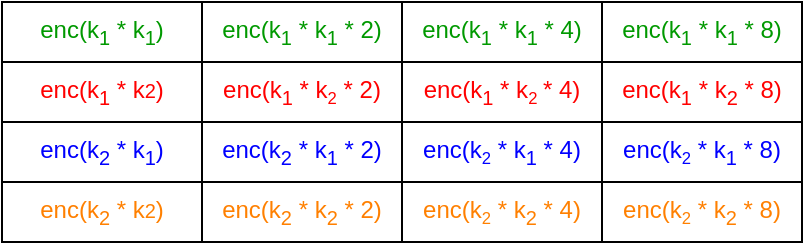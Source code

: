 <mxfile version="13.2.5" type="device"><diagram id="5NnqT1EZYqHOZt8z9zQD" name="Page-1"><mxGraphModel dx="1350" dy="816" grid="1" gridSize="10" guides="1" tooltips="1" connect="1" arrows="1" fold="1" page="1" pageScale="1" pageWidth="827" pageHeight="1169" math="0" shadow="0"><root><mxCell id="0"/><mxCell id="1" parent="0"/><mxCell id="McAVp4UQRuEwwfKjE16a-1" value="&lt;font color=&quot;#009900&quot;&gt;enc(k&lt;sub&gt;1&lt;/sub&gt;&amp;nbsp;* k&lt;sub&gt;1&lt;/sub&gt;)&lt;/font&gt;" style="rounded=0;whiteSpace=wrap;html=1;" vertex="1" parent="1"><mxGeometry x="160" y="280" width="100" height="30" as="geometry"/></mxCell><mxCell id="McAVp4UQRuEwwfKjE16a-2" value="&lt;font color=&quot;#009900&quot;&gt;enc(k&lt;sub&gt;1&lt;/sub&gt;&amp;nbsp;* k&lt;sub&gt;1&lt;/sub&gt;&amp;nbsp;* 2)&lt;/font&gt;" style="rounded=0;whiteSpace=wrap;html=1;" vertex="1" parent="1"><mxGeometry x="260" y="280" width="100" height="30" as="geometry"/></mxCell><mxCell id="McAVp4UQRuEwwfKjE16a-3" value="&lt;font color=&quot;#009900&quot;&gt;enc(k&lt;sub&gt;1&lt;/sub&gt;&amp;nbsp;* k&lt;sub&gt;1&lt;/sub&gt;&amp;nbsp;* 4)&lt;/font&gt;" style="rounded=0;whiteSpace=wrap;html=1;" vertex="1" parent="1"><mxGeometry x="360" y="280" width="100" height="30" as="geometry"/></mxCell><mxCell id="McAVp4UQRuEwwfKjE16a-4" value="&lt;font color=&quot;#009900&quot;&gt;enc(k&lt;sub&gt;1&lt;/sub&gt;&amp;nbsp;* k&lt;sub&gt;1&lt;/sub&gt;&amp;nbsp;* 8)&lt;/font&gt;" style="rounded=0;whiteSpace=wrap;html=1;" vertex="1" parent="1"><mxGeometry x="460" y="280" width="100" height="30" as="geometry"/></mxCell><mxCell id="McAVp4UQRuEwwfKjE16a-5" value="&lt;font color=&quot;#ff0000&quot;&gt;enc(k&lt;sub&gt;1&lt;/sub&gt;&amp;nbsp;* k&lt;span style=&quot;font-size: 10px&quot;&gt;2&lt;/span&gt;)&lt;/font&gt;" style="rounded=0;whiteSpace=wrap;html=1;" vertex="1" parent="1"><mxGeometry x="160" y="310" width="100" height="30" as="geometry"/></mxCell><mxCell id="McAVp4UQRuEwwfKjE16a-6" value="&lt;font color=&quot;#ff0000&quot;&gt;enc(k&lt;sub&gt;1&lt;/sub&gt;&amp;nbsp;* k&lt;span style=&quot;font-size: 10px&quot;&gt;&lt;sub&gt;2&lt;/sub&gt;&lt;/span&gt;&amp;nbsp;* 2)&lt;/font&gt;" style="rounded=0;whiteSpace=wrap;html=1;" vertex="1" parent="1"><mxGeometry x="260" y="310" width="100" height="30" as="geometry"/></mxCell><mxCell id="McAVp4UQRuEwwfKjE16a-7" value="&lt;font color=&quot;#ff0000&quot;&gt;enc(k&lt;sub&gt;1&lt;/sub&gt;&amp;nbsp;* k&lt;span style=&quot;font-size: 10px&quot;&gt;&lt;sub&gt;2&lt;/sub&gt;&amp;nbsp;&lt;/span&gt;* 4)&lt;/font&gt;" style="rounded=0;whiteSpace=wrap;html=1;" vertex="1" parent="1"><mxGeometry x="360" y="310" width="100" height="30" as="geometry"/></mxCell><mxCell id="McAVp4UQRuEwwfKjE16a-8" value="&lt;font color=&quot;#ff0000&quot;&gt;enc(k&lt;sub&gt;1&lt;/sub&gt;&amp;nbsp;* k&lt;sub&gt;2&lt;/sub&gt;&amp;nbsp;* 8)&lt;/font&gt;" style="rounded=0;whiteSpace=wrap;html=1;" vertex="1" parent="1"><mxGeometry x="460" y="310" width="100" height="30" as="geometry"/></mxCell><mxCell id="McAVp4UQRuEwwfKjE16a-11" value="&lt;font color=&quot;#0000ff&quot;&gt;enc(k&lt;sub&gt;2&lt;/sub&gt;&amp;nbsp;* k&lt;sub&gt;1&lt;/sub&gt;)&lt;/font&gt;" style="rounded=0;whiteSpace=wrap;html=1;" vertex="1" parent="1"><mxGeometry x="160" y="340" width="100" height="30" as="geometry"/></mxCell><mxCell id="McAVp4UQRuEwwfKjE16a-12" value="&lt;font color=&quot;#0000ff&quot;&gt;enc(k&lt;sub&gt;2&lt;/sub&gt;&amp;nbsp;* k&lt;sub&gt;1&lt;/sub&gt;&amp;nbsp;* 2)&lt;/font&gt;" style="rounded=0;whiteSpace=wrap;html=1;" vertex="1" parent="1"><mxGeometry x="260" y="340" width="100" height="30" as="geometry"/></mxCell><mxCell id="McAVp4UQRuEwwfKjE16a-13" value="&lt;font color=&quot;#0000ff&quot;&gt;enc(k&lt;span style=&quot;font-size: 10px&quot;&gt;&lt;sub&gt;2&lt;/sub&gt;&lt;/span&gt;&amp;nbsp;* k&lt;sub&gt;1&lt;/sub&gt;&amp;nbsp;* 4)&lt;/font&gt;" style="rounded=0;whiteSpace=wrap;html=1;" vertex="1" parent="1"><mxGeometry x="360" y="340" width="100" height="30" as="geometry"/></mxCell><mxCell id="McAVp4UQRuEwwfKjE16a-14" value="&lt;font color=&quot;#0000ff&quot;&gt;enc(k&lt;span style=&quot;font-size: 10px&quot;&gt;&lt;sub&gt;2&lt;/sub&gt;&lt;/span&gt;&amp;nbsp;* k&lt;sub&gt;1&lt;/sub&gt;&amp;nbsp;* 8)&lt;/font&gt;" style="rounded=0;whiteSpace=wrap;html=1;" vertex="1" parent="1"><mxGeometry x="460" y="340" width="100" height="30" as="geometry"/></mxCell><mxCell id="McAVp4UQRuEwwfKjE16a-16" value="&lt;font color=&quot;#ff8000&quot;&gt;enc(k&lt;sub&gt;2&lt;/sub&gt;&amp;nbsp;* k&lt;span style=&quot;font-size: 10px&quot;&gt;2&lt;/span&gt;)&lt;/font&gt;" style="rounded=0;whiteSpace=wrap;html=1;" vertex="1" parent="1"><mxGeometry x="160" y="370" width="100" height="30" as="geometry"/></mxCell><mxCell id="McAVp4UQRuEwwfKjE16a-17" value="&lt;font color=&quot;#ff8000&quot;&gt;enc(k&lt;sub&gt;2&lt;/sub&gt;&amp;nbsp;* k&lt;sub&gt;2&lt;/sub&gt;&amp;nbsp;* 2)&lt;/font&gt;" style="rounded=0;whiteSpace=wrap;html=1;" vertex="1" parent="1"><mxGeometry x="260" y="370" width="100" height="30" as="geometry"/></mxCell><mxCell id="McAVp4UQRuEwwfKjE16a-18" value="&lt;font color=&quot;#ff8000&quot;&gt;enc(k&lt;span style=&quot;font-size: 10px&quot;&gt;&lt;sub&gt;2&lt;/sub&gt;&lt;/span&gt;&amp;nbsp;* k&lt;sub&gt;2&lt;/sub&gt;&amp;nbsp;* 4)&lt;/font&gt;" style="rounded=0;whiteSpace=wrap;html=1;" vertex="1" parent="1"><mxGeometry x="360" y="370" width="100" height="30" as="geometry"/></mxCell><mxCell id="McAVp4UQRuEwwfKjE16a-19" value="&lt;font color=&quot;#ff8000&quot;&gt;enc(k&lt;span style=&quot;font-size: 10px&quot;&gt;&lt;sub&gt;2&lt;/sub&gt;&lt;/span&gt;&amp;nbsp;* k&lt;sub&gt;2&lt;/sub&gt;&amp;nbsp;* 8)&lt;/font&gt;" style="rounded=0;whiteSpace=wrap;html=1;" vertex="1" parent="1"><mxGeometry x="460" y="370" width="100" height="30" as="geometry"/></mxCell></root></mxGraphModel></diagram></mxfile>